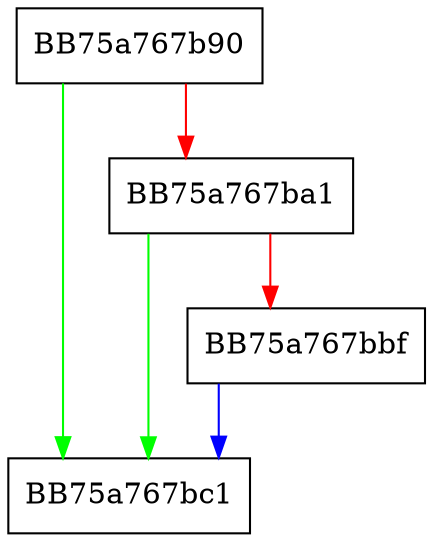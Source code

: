 digraph getPropByHash {
  node [shape="box"];
  graph [splines=ortho];
  BB75a767b90 -> BB75a767bc1 [color="green"];
  BB75a767b90 -> BB75a767ba1 [color="red"];
  BB75a767ba1 -> BB75a767bc1 [color="green"];
  BB75a767ba1 -> BB75a767bbf [color="red"];
  BB75a767bbf -> BB75a767bc1 [color="blue"];
}